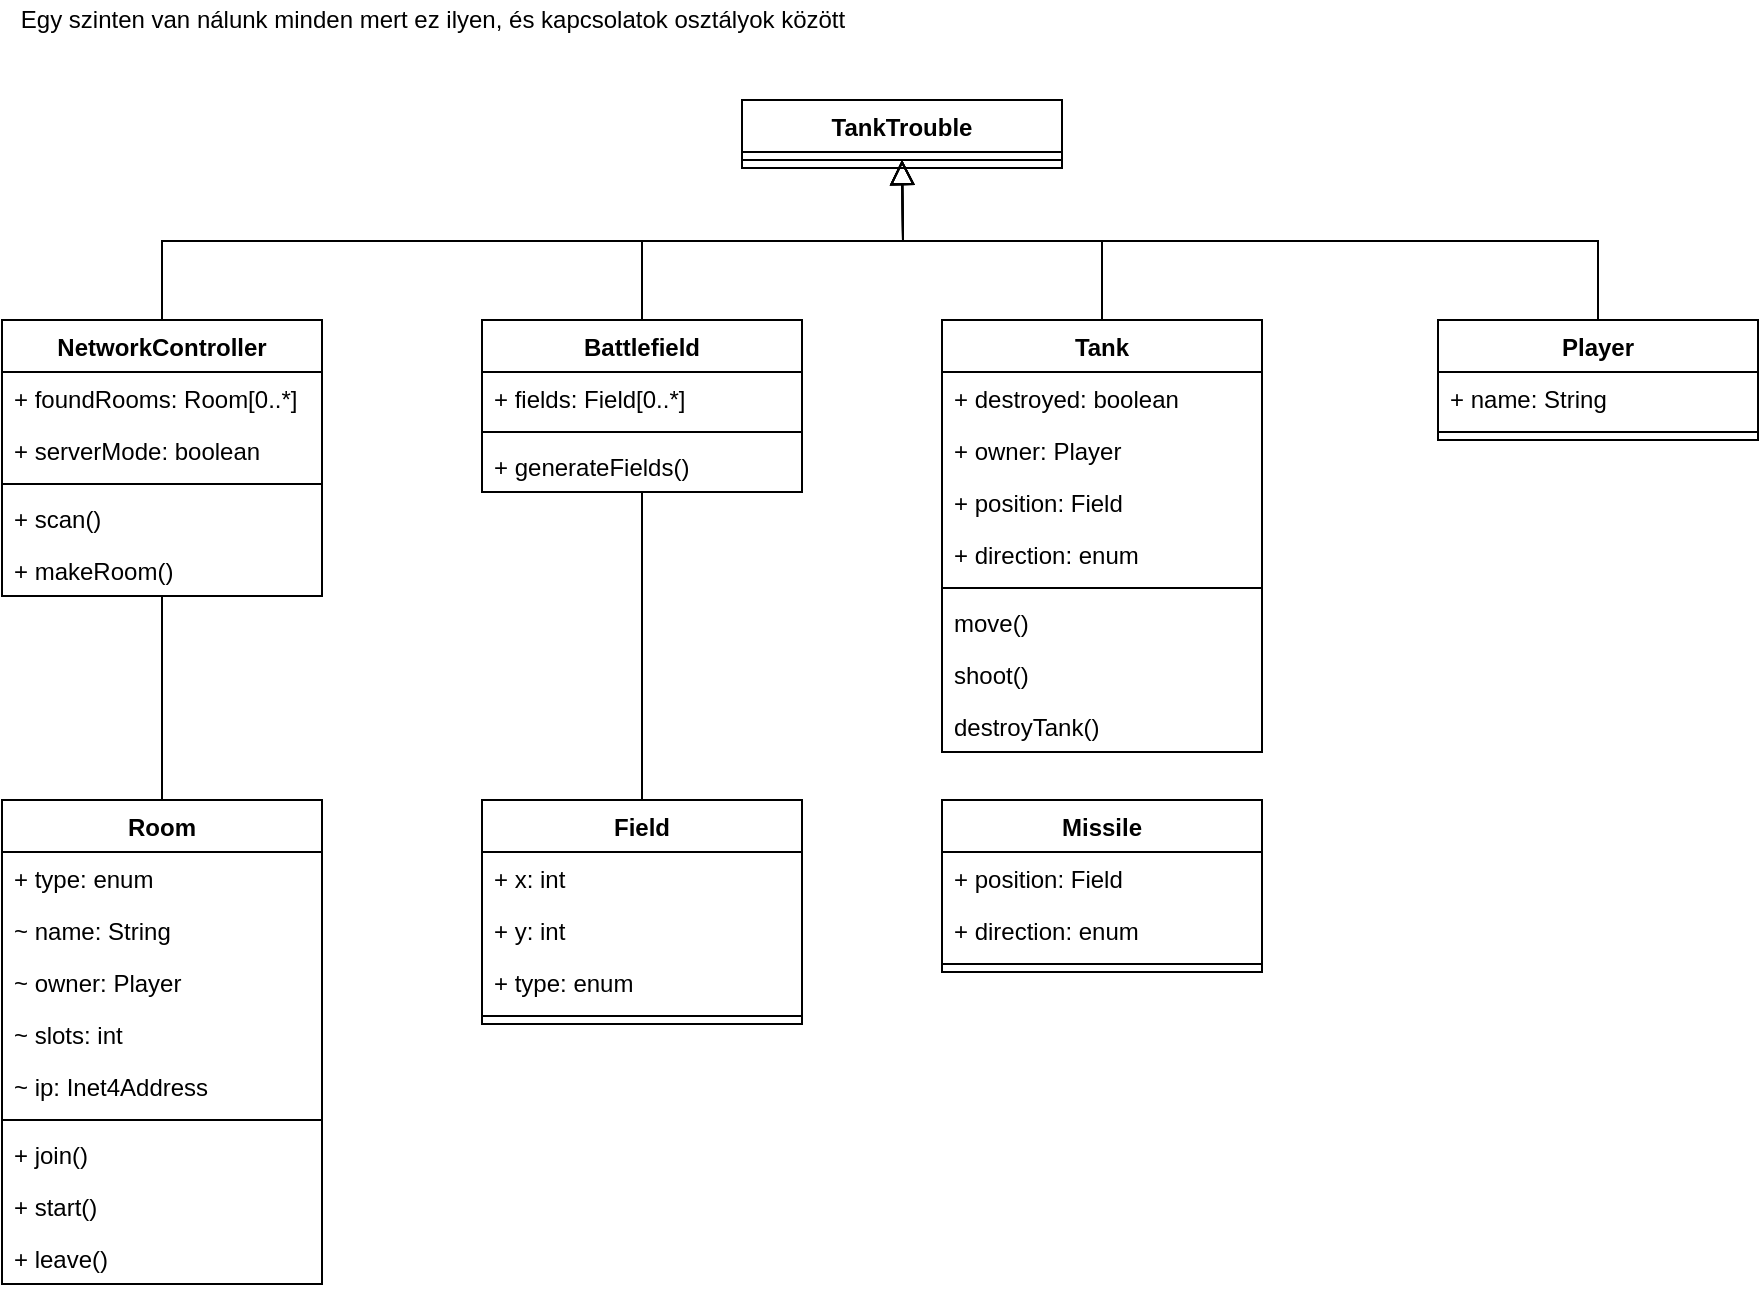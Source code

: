 <mxfile version="17.4.3" type="device"><diagram id="C5RBs43oDa-KdzZeNtuy" name="Page-1"><mxGraphModel dx="1422" dy="569" grid="1" gridSize="10" guides="1" tooltips="1" connect="1" arrows="1" fold="1" page="1" pageScale="1" pageWidth="1654" pageHeight="1169" math="0" shadow="0"><root><mxCell id="WIyWlLk6GJQsqaUBKTNV-0"/><mxCell id="WIyWlLk6GJQsqaUBKTNV-1" parent="WIyWlLk6GJQsqaUBKTNV-0"/><mxCell id="QqLefVjs7BzwGdS8w2CH-89" style="edgeStyle=orthogonalEdgeStyle;rounded=0;orthogonalLoop=1;jettySize=auto;html=1;exitX=0.5;exitY=0;exitDx=0;exitDy=0;endArrow=block;endFill=0;endSize=10;strokeColor=#000000;" edge="1" parent="WIyWlLk6GJQsqaUBKTNV-1" source="zkfFHV4jXpPFQw0GAbJ--0"><mxGeometry relative="1" as="geometry"><mxPoint x="550" y="120.0" as="targetPoint"/></mxGeometry></mxCell><mxCell id="zkfFHV4jXpPFQw0GAbJ--0" value="Tank" style="swimlane;fontStyle=1;align=center;verticalAlign=top;childLayout=stackLayout;horizontal=1;startSize=26;horizontalStack=0;resizeParent=1;resizeLast=0;collapsible=1;marginBottom=0;rounded=0;shadow=0;strokeWidth=1;" parent="WIyWlLk6GJQsqaUBKTNV-1" vertex="1"><mxGeometry x="570" y="200" width="160" height="216" as="geometry"><mxRectangle x="230" y="140" width="160" height="26" as="alternateBounds"/></mxGeometry></mxCell><mxCell id="zkfFHV4jXpPFQw0GAbJ--1" value="+ destroyed: boolean" style="text;align=left;verticalAlign=top;spacingLeft=4;spacingRight=4;overflow=hidden;rotatable=0;points=[[0,0.5],[1,0.5]];portConstraint=eastwest;" parent="zkfFHV4jXpPFQw0GAbJ--0" vertex="1"><mxGeometry y="26" width="160" height="26" as="geometry"/></mxCell><mxCell id="zkfFHV4jXpPFQw0GAbJ--3" value="+ owner: Player" style="text;align=left;verticalAlign=top;spacingLeft=4;spacingRight=4;overflow=hidden;rotatable=0;points=[[0,0.5],[1,0.5]];portConstraint=eastwest;rounded=0;shadow=0;html=0;" parent="zkfFHV4jXpPFQw0GAbJ--0" vertex="1"><mxGeometry y="52" width="160" height="26" as="geometry"/></mxCell><mxCell id="QqLefVjs7BzwGdS8w2CH-50" value="+ position: Field" style="text;align=left;verticalAlign=top;spacingLeft=4;spacingRight=4;overflow=hidden;rotatable=0;points=[[0,0.5],[1,0.5]];portConstraint=eastwest;rounded=0;shadow=0;html=0;" vertex="1" parent="zkfFHV4jXpPFQw0GAbJ--0"><mxGeometry y="78" width="160" height="26" as="geometry"/></mxCell><mxCell id="QqLefVjs7BzwGdS8w2CH-49" value="+ direction: enum" style="text;align=left;verticalAlign=top;spacingLeft=4;spacingRight=4;overflow=hidden;rotatable=0;points=[[0,0.5],[1,0.5]];portConstraint=eastwest;rounded=0;shadow=0;html=0;" vertex="1" parent="zkfFHV4jXpPFQw0GAbJ--0"><mxGeometry y="104" width="160" height="26" as="geometry"/></mxCell><mxCell id="zkfFHV4jXpPFQw0GAbJ--4" value="" style="line;html=1;strokeWidth=1;align=left;verticalAlign=middle;spacingTop=-1;spacingLeft=3;spacingRight=3;rotatable=0;labelPosition=right;points=[];portConstraint=eastwest;" parent="zkfFHV4jXpPFQw0GAbJ--0" vertex="1"><mxGeometry y="130" width="160" height="8" as="geometry"/></mxCell><mxCell id="zkfFHV4jXpPFQw0GAbJ--5" value="move()" style="text;align=left;verticalAlign=top;spacingLeft=4;spacingRight=4;overflow=hidden;rotatable=0;points=[[0,0.5],[1,0.5]];portConstraint=eastwest;" parent="zkfFHV4jXpPFQw0GAbJ--0" vertex="1"><mxGeometry y="138" width="160" height="26" as="geometry"/></mxCell><mxCell id="QqLefVjs7BzwGdS8w2CH-2" value="shoot()" style="text;align=left;verticalAlign=top;spacingLeft=4;spacingRight=4;overflow=hidden;rotatable=0;points=[[0,0.5],[1,0.5]];portConstraint=eastwest;" vertex="1" parent="zkfFHV4jXpPFQw0GAbJ--0"><mxGeometry y="164" width="160" height="26" as="geometry"/></mxCell><mxCell id="QqLefVjs7BzwGdS8w2CH-48" value="destroyTank()" style="text;align=left;verticalAlign=top;spacingLeft=4;spacingRight=4;overflow=hidden;rotatable=0;points=[[0,0.5],[1,0.5]];portConstraint=eastwest;" vertex="1" parent="zkfFHV4jXpPFQw0GAbJ--0"><mxGeometry y="190" width="160" height="26" as="geometry"/></mxCell><mxCell id="zkfFHV4jXpPFQw0GAbJ--6" value="Missile" style="swimlane;fontStyle=1;align=center;verticalAlign=top;childLayout=stackLayout;horizontal=1;startSize=26;horizontalStack=0;resizeParent=1;resizeLast=0;collapsible=1;marginBottom=0;rounded=0;shadow=0;strokeWidth=1;" parent="WIyWlLk6GJQsqaUBKTNV-1" vertex="1"><mxGeometry x="570" y="440" width="160" height="86" as="geometry"><mxRectangle x="130" y="380" width="160" height="26" as="alternateBounds"/></mxGeometry></mxCell><mxCell id="zkfFHV4jXpPFQw0GAbJ--7" value="+ position: Field" style="text;align=left;verticalAlign=top;spacingLeft=4;spacingRight=4;overflow=hidden;rotatable=0;points=[[0,0.5],[1,0.5]];portConstraint=eastwest;" parent="zkfFHV4jXpPFQw0GAbJ--6" vertex="1"><mxGeometry y="26" width="160" height="26" as="geometry"/></mxCell><mxCell id="zkfFHV4jXpPFQw0GAbJ--8" value="+ direction: enum" style="text;align=left;verticalAlign=top;spacingLeft=4;spacingRight=4;overflow=hidden;rotatable=0;points=[[0,0.5],[1,0.5]];portConstraint=eastwest;rounded=0;shadow=0;html=0;" parent="zkfFHV4jXpPFQw0GAbJ--6" vertex="1"><mxGeometry y="52" width="160" height="26" as="geometry"/></mxCell><mxCell id="QqLefVjs7BzwGdS8w2CH-74" value="" style="line;strokeWidth=1;fillColor=none;align=left;verticalAlign=middle;spacingTop=-1;spacingLeft=3;spacingRight=3;rotatable=0;labelPosition=right;points=[];portConstraint=eastwest;" vertex="1" parent="zkfFHV4jXpPFQw0GAbJ--6"><mxGeometry y="78" width="160" height="8" as="geometry"/></mxCell><mxCell id="QqLefVjs7BzwGdS8w2CH-90" style="edgeStyle=orthogonalEdgeStyle;rounded=0;orthogonalLoop=1;jettySize=auto;html=1;exitX=0.5;exitY=0;exitDx=0;exitDy=0;endArrow=block;endFill=0;endSize=10;strokeColor=#000000;" edge="1" parent="WIyWlLk6GJQsqaUBKTNV-1" source="zkfFHV4jXpPFQw0GAbJ--17"><mxGeometry relative="1" as="geometry"><mxPoint x="550" y="120" as="targetPoint"/></mxGeometry></mxCell><mxCell id="zkfFHV4jXpPFQw0GAbJ--17" value="Player&#10;" style="swimlane;fontStyle=1;align=center;verticalAlign=top;childLayout=stackLayout;horizontal=1;startSize=26;horizontalStack=0;resizeParent=1;resizeLast=0;collapsible=1;marginBottom=0;rounded=0;shadow=0;strokeWidth=1;" parent="WIyWlLk6GJQsqaUBKTNV-1" vertex="1"><mxGeometry x="818" y="200" width="160" height="60" as="geometry"><mxRectangle x="550" y="140" width="160" height="26" as="alternateBounds"/></mxGeometry></mxCell><mxCell id="zkfFHV4jXpPFQw0GAbJ--18" value="+ name: String" style="text;align=left;verticalAlign=top;spacingLeft=4;spacingRight=4;overflow=hidden;rotatable=0;points=[[0,0.5],[1,0.5]];portConstraint=eastwest;" parent="zkfFHV4jXpPFQw0GAbJ--17" vertex="1"><mxGeometry y="26" width="160" height="26" as="geometry"/></mxCell><mxCell id="zkfFHV4jXpPFQw0GAbJ--23" value="" style="line;html=1;strokeWidth=1;align=left;verticalAlign=middle;spacingTop=-1;spacingLeft=3;spacingRight=3;rotatable=0;labelPosition=right;points=[];portConstraint=eastwest;" parent="zkfFHV4jXpPFQw0GAbJ--17" vertex="1"><mxGeometry y="52" width="160" height="8" as="geometry"/></mxCell><mxCell id="QqLefVjs7BzwGdS8w2CH-7" value="TankTrouble&#10;" style="swimlane;fontStyle=1;align=center;verticalAlign=top;childLayout=stackLayout;horizontal=1;startSize=26;horizontalStack=0;resizeParent=1;resizeParentMax=0;resizeLast=0;collapsible=1;marginBottom=0;" vertex="1" parent="WIyWlLk6GJQsqaUBKTNV-1"><mxGeometry x="470" y="90" width="160" height="34" as="geometry"/></mxCell><mxCell id="QqLefVjs7BzwGdS8w2CH-9" value="" style="line;strokeWidth=1;fillColor=none;align=left;verticalAlign=middle;spacingTop=-1;spacingLeft=3;spacingRight=3;rotatable=0;labelPosition=right;points=[];portConstraint=eastwest;" vertex="1" parent="QqLefVjs7BzwGdS8w2CH-7"><mxGeometry y="26" width="160" height="8" as="geometry"/></mxCell><mxCell id="QqLefVjs7BzwGdS8w2CH-87" style="edgeStyle=orthogonalEdgeStyle;rounded=0;orthogonalLoop=1;jettySize=auto;html=1;exitX=0.5;exitY=0;exitDx=0;exitDy=0;endArrow=block;endFill=0;endSize=10;strokeColor=#000000;" edge="1" parent="WIyWlLk6GJQsqaUBKTNV-1" source="QqLefVjs7BzwGdS8w2CH-15"><mxGeometry relative="1" as="geometry"><mxPoint x="550" y="120.0" as="targetPoint"/></mxGeometry></mxCell><mxCell id="QqLefVjs7BzwGdS8w2CH-15" value="NetworkController" style="swimlane;fontStyle=1;align=center;verticalAlign=top;childLayout=stackLayout;horizontal=1;startSize=26;horizontalStack=0;resizeParent=1;resizeParentMax=0;resizeLast=0;collapsible=1;marginBottom=0;" vertex="1" parent="WIyWlLk6GJQsqaUBKTNV-1"><mxGeometry x="100" y="200" width="160" height="138" as="geometry"/></mxCell><mxCell id="QqLefVjs7BzwGdS8w2CH-16" value="+ foundRooms: Room[0..*]" style="text;strokeColor=none;fillColor=none;align=left;verticalAlign=top;spacingLeft=4;spacingRight=4;overflow=hidden;rotatable=0;points=[[0,0.5],[1,0.5]];portConstraint=eastwest;" vertex="1" parent="QqLefVjs7BzwGdS8w2CH-15"><mxGeometry y="26" width="160" height="26" as="geometry"/></mxCell><mxCell id="QqLefVjs7BzwGdS8w2CH-39" value="+ serverMode: boolean" style="text;strokeColor=none;fillColor=none;align=left;verticalAlign=top;spacingLeft=4;spacingRight=4;overflow=hidden;rotatable=0;points=[[0,0.5],[1,0.5]];portConstraint=eastwest;" vertex="1" parent="QqLefVjs7BzwGdS8w2CH-15"><mxGeometry y="52" width="160" height="26" as="geometry"/></mxCell><mxCell id="QqLefVjs7BzwGdS8w2CH-17" value="" style="line;strokeWidth=1;fillColor=none;align=left;verticalAlign=middle;spacingTop=-1;spacingLeft=3;spacingRight=3;rotatable=0;labelPosition=right;points=[];portConstraint=eastwest;" vertex="1" parent="QqLefVjs7BzwGdS8w2CH-15"><mxGeometry y="78" width="160" height="8" as="geometry"/></mxCell><mxCell id="QqLefVjs7BzwGdS8w2CH-18" value="+ scan()" style="text;strokeColor=none;fillColor=none;align=left;verticalAlign=top;spacingLeft=4;spacingRight=4;overflow=hidden;rotatable=0;points=[[0,0.5],[1,0.5]];portConstraint=eastwest;" vertex="1" parent="QqLefVjs7BzwGdS8w2CH-15"><mxGeometry y="86" width="160" height="26" as="geometry"/></mxCell><mxCell id="QqLefVjs7BzwGdS8w2CH-40" value="+ makeRoom()" style="text;strokeColor=none;fillColor=none;align=left;verticalAlign=top;spacingLeft=4;spacingRight=4;overflow=hidden;rotatable=0;points=[[0,0.5],[1,0.5]];portConstraint=eastwest;" vertex="1" parent="QqLefVjs7BzwGdS8w2CH-15"><mxGeometry y="112" width="160" height="26" as="geometry"/></mxCell><mxCell id="QqLefVjs7BzwGdS8w2CH-93" style="edgeStyle=orthogonalEdgeStyle;rounded=0;orthogonalLoop=1;jettySize=auto;html=1;exitX=0.5;exitY=0;exitDx=0;exitDy=0;endArrow=none;endFill=0;endSize=10;strokeColor=#000000;" edge="1" parent="WIyWlLk6GJQsqaUBKTNV-1" source="QqLefVjs7BzwGdS8w2CH-23" target="QqLefVjs7BzwGdS8w2CH-15"><mxGeometry relative="1" as="geometry"/></mxCell><mxCell id="QqLefVjs7BzwGdS8w2CH-23" value="Room" style="swimlane;fontStyle=1;align=center;verticalAlign=top;childLayout=stackLayout;horizontal=1;startSize=26;horizontalStack=0;resizeParent=1;resizeParentMax=0;resizeLast=0;collapsible=1;marginBottom=0;" vertex="1" parent="WIyWlLk6GJQsqaUBKTNV-1"><mxGeometry x="100" y="440" width="160" height="242" as="geometry"/></mxCell><mxCell id="QqLefVjs7BzwGdS8w2CH-24" value="+ type: enum" style="text;strokeColor=none;fillColor=none;align=left;verticalAlign=top;spacingLeft=4;spacingRight=4;overflow=hidden;rotatable=0;points=[[0,0.5],[1,0.5]];portConstraint=eastwest;" vertex="1" parent="QqLefVjs7BzwGdS8w2CH-23"><mxGeometry y="26" width="160" height="26" as="geometry"/></mxCell><mxCell id="QqLefVjs7BzwGdS8w2CH-37" value="~ name: String" style="text;strokeColor=none;fillColor=none;align=left;verticalAlign=top;spacingLeft=4;spacingRight=4;overflow=hidden;rotatable=0;points=[[0,0.5],[1,0.5]];portConstraint=eastwest;" vertex="1" parent="QqLefVjs7BzwGdS8w2CH-23"><mxGeometry y="52" width="160" height="26" as="geometry"/></mxCell><mxCell id="QqLefVjs7BzwGdS8w2CH-26" value="~ owner: Player" style="text;strokeColor=none;fillColor=none;align=left;verticalAlign=top;spacingLeft=4;spacingRight=4;overflow=hidden;rotatable=0;points=[[0,0.5],[1,0.5]];portConstraint=eastwest;" vertex="1" parent="QqLefVjs7BzwGdS8w2CH-23"><mxGeometry y="78" width="160" height="26" as="geometry"/></mxCell><mxCell id="QqLefVjs7BzwGdS8w2CH-36" value="~ slots: int" style="text;strokeColor=none;fillColor=none;align=left;verticalAlign=top;spacingLeft=4;spacingRight=4;overflow=hidden;rotatable=0;points=[[0,0.5],[1,0.5]];portConstraint=eastwest;" vertex="1" parent="QqLefVjs7BzwGdS8w2CH-23"><mxGeometry y="104" width="160" height="26" as="geometry"/></mxCell><mxCell id="QqLefVjs7BzwGdS8w2CH-80" value="~ ip: Inet4Address " style="text;strokeColor=none;fillColor=none;align=left;verticalAlign=top;spacingLeft=4;spacingRight=4;overflow=hidden;rotatable=0;points=[[0,0.5],[1,0.5]];portConstraint=eastwest;" vertex="1" parent="QqLefVjs7BzwGdS8w2CH-23"><mxGeometry y="130" width="160" height="26" as="geometry"/></mxCell><mxCell id="QqLefVjs7BzwGdS8w2CH-25" value="" style="line;strokeWidth=1;fillColor=none;align=left;verticalAlign=middle;spacingTop=-1;spacingLeft=3;spacingRight=3;rotatable=0;labelPosition=right;points=[];portConstraint=eastwest;" vertex="1" parent="QqLefVjs7BzwGdS8w2CH-23"><mxGeometry y="156" width="160" height="8" as="geometry"/></mxCell><mxCell id="QqLefVjs7BzwGdS8w2CH-28" value="+ join()" style="text;strokeColor=none;fillColor=none;align=left;verticalAlign=top;spacingLeft=4;spacingRight=4;overflow=hidden;rotatable=0;points=[[0,0.5],[1,0.5]];portConstraint=eastwest;" vertex="1" parent="QqLefVjs7BzwGdS8w2CH-23"><mxGeometry y="164" width="160" height="26" as="geometry"/></mxCell><mxCell id="QqLefVjs7BzwGdS8w2CH-29" value="+ start()" style="text;strokeColor=none;fillColor=none;align=left;verticalAlign=top;spacingLeft=4;spacingRight=4;overflow=hidden;rotatable=0;points=[[0,0.5],[1,0.5]];portConstraint=eastwest;" vertex="1" parent="QqLefVjs7BzwGdS8w2CH-23"><mxGeometry y="190" width="160" height="26" as="geometry"/></mxCell><mxCell id="QqLefVjs7BzwGdS8w2CH-38" value="+ leave()" style="text;strokeColor=none;fillColor=none;align=left;verticalAlign=top;spacingLeft=4;spacingRight=4;overflow=hidden;rotatable=0;points=[[0,0.5],[1,0.5]];portConstraint=eastwest;" vertex="1" parent="QqLefVjs7BzwGdS8w2CH-23"><mxGeometry y="216" width="160" height="26" as="geometry"/></mxCell><mxCell id="QqLefVjs7BzwGdS8w2CH-78" value="" style="edgeStyle=orthogonalEdgeStyle;rounded=0;orthogonalLoop=1;jettySize=auto;html=1;endArrow=none;endFill=0;endSize=10;strokeColor=#000000;" edge="1" parent="WIyWlLk6GJQsqaUBKTNV-1" source="QqLefVjs7BzwGdS8w2CH-51" target="QqLefVjs7BzwGdS8w2CH-69"><mxGeometry relative="1" as="geometry"><Array as="points"><mxPoint x="420" y="320"/><mxPoint x="420" y="320"/></Array></mxGeometry></mxCell><mxCell id="QqLefVjs7BzwGdS8w2CH-51" value="Field" style="swimlane;fontStyle=1;align=center;verticalAlign=top;childLayout=stackLayout;horizontal=1;startSize=26;horizontalStack=0;resizeParent=1;resizeParentMax=0;resizeLast=0;collapsible=1;marginBottom=0;" vertex="1" parent="WIyWlLk6GJQsqaUBKTNV-1"><mxGeometry x="340" y="440" width="160" height="112" as="geometry"/></mxCell><mxCell id="QqLefVjs7BzwGdS8w2CH-52" value="+ x: int" style="text;strokeColor=none;fillColor=none;align=left;verticalAlign=top;spacingLeft=4;spacingRight=4;overflow=hidden;rotatable=0;points=[[0,0.5],[1,0.5]];portConstraint=eastwest;" vertex="1" parent="QqLefVjs7BzwGdS8w2CH-51"><mxGeometry y="26" width="160" height="26" as="geometry"/></mxCell><mxCell id="QqLefVjs7BzwGdS8w2CH-59" value="+ y: int" style="text;strokeColor=none;fillColor=none;align=left;verticalAlign=top;spacingLeft=4;spacingRight=4;overflow=hidden;rotatable=0;points=[[0,0.5],[1,0.5]];portConstraint=eastwest;" vertex="1" parent="QqLefVjs7BzwGdS8w2CH-51"><mxGeometry y="52" width="160" height="26" as="geometry"/></mxCell><mxCell id="QqLefVjs7BzwGdS8w2CH-65" value="+ type: enum" style="text;strokeColor=none;fillColor=none;align=left;verticalAlign=top;spacingLeft=4;spacingRight=4;overflow=hidden;rotatable=0;points=[[0,0.5],[1,0.5]];portConstraint=eastwest;" vertex="1" parent="QqLefVjs7BzwGdS8w2CH-51"><mxGeometry y="78" width="160" height="26" as="geometry"/></mxCell><mxCell id="QqLefVjs7BzwGdS8w2CH-53" value="" style="line;strokeWidth=1;fillColor=none;align=left;verticalAlign=middle;spacingTop=-1;spacingLeft=3;spacingRight=3;rotatable=0;labelPosition=right;points=[];portConstraint=eastwest;" vertex="1" parent="QqLefVjs7BzwGdS8w2CH-51"><mxGeometry y="104" width="160" height="8" as="geometry"/></mxCell><mxCell id="QqLefVjs7BzwGdS8w2CH-88" style="edgeStyle=orthogonalEdgeStyle;rounded=0;orthogonalLoop=1;jettySize=auto;html=1;exitX=0.5;exitY=0;exitDx=0;exitDy=0;endArrow=block;endFill=0;endSize=10;strokeColor=#000000;" edge="1" parent="WIyWlLk6GJQsqaUBKTNV-1" source="QqLefVjs7BzwGdS8w2CH-66"><mxGeometry relative="1" as="geometry"><mxPoint x="550" y="120.0" as="targetPoint"/></mxGeometry></mxCell><mxCell id="QqLefVjs7BzwGdS8w2CH-66" value="Battlefield" style="swimlane;fontStyle=1;align=center;verticalAlign=top;childLayout=stackLayout;horizontal=1;startSize=26;horizontalStack=0;resizeParent=1;resizeParentMax=0;resizeLast=0;collapsible=1;marginBottom=0;" vertex="1" parent="WIyWlLk6GJQsqaUBKTNV-1"><mxGeometry x="340" y="200" width="160" height="86" as="geometry"/></mxCell><mxCell id="QqLefVjs7BzwGdS8w2CH-67" value="+ fields: Field[0..*]" style="text;strokeColor=none;fillColor=none;align=left;verticalAlign=top;spacingLeft=4;spacingRight=4;overflow=hidden;rotatable=0;points=[[0,0.5],[1,0.5]];portConstraint=eastwest;" vertex="1" parent="QqLefVjs7BzwGdS8w2CH-66"><mxGeometry y="26" width="160" height="26" as="geometry"/></mxCell><mxCell id="QqLefVjs7BzwGdS8w2CH-68" value="" style="line;strokeWidth=1;fillColor=none;align=left;verticalAlign=middle;spacingTop=-1;spacingLeft=3;spacingRight=3;rotatable=0;labelPosition=right;points=[];portConstraint=eastwest;" vertex="1" parent="QqLefVjs7BzwGdS8w2CH-66"><mxGeometry y="52" width="160" height="8" as="geometry"/></mxCell><mxCell id="QqLefVjs7BzwGdS8w2CH-69" value="+ generateFields()" style="text;strokeColor=none;fillColor=none;align=left;verticalAlign=top;spacingLeft=4;spacingRight=4;overflow=hidden;rotatable=0;points=[[0,0.5],[1,0.5]];portConstraint=eastwest;" vertex="1" parent="QqLefVjs7BzwGdS8w2CH-66"><mxGeometry y="60" width="160" height="26" as="geometry"/></mxCell><mxCell id="QqLefVjs7BzwGdS8w2CH-96" value="Egy szinten van nálunk minden mert ez ilyen, és kapcsolatok osztályok között&lt;br&gt;" style="text;html=1;align=center;verticalAlign=middle;resizable=0;points=[];autosize=1;strokeColor=none;fillColor=none;" vertex="1" parent="WIyWlLk6GJQsqaUBKTNV-1"><mxGeometry x="100" y="40" width="430" height="20" as="geometry"/></mxCell></root></mxGraphModel></diagram></mxfile>